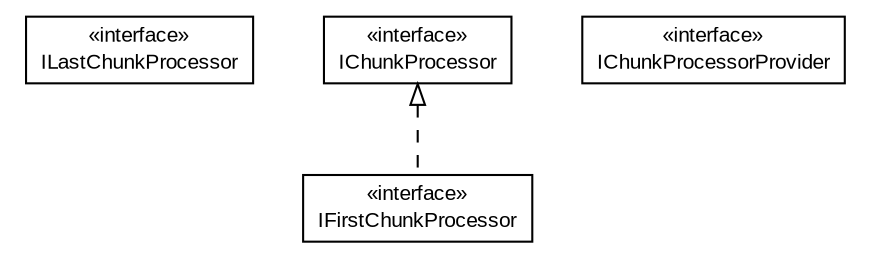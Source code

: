 #!/usr/local/bin/dot
#
# Class diagram 
# Generated by UMLGraph version R5_6-24-gf6e263 (http://www.umlgraph.org/)
#

digraph G {
	edge [fontname="arial",fontsize=10,labelfontname="arial",labelfontsize=10];
	node [fontname="arial",fontsize=10,shape=plaintext];
	nodesep=0.25;
	ranksep=0.5;
	// edu.arizona.biosemantics.semanticmarkup.ling.extract.ILastChunkProcessor
	c5449 [label=<<table title="edu.arizona.biosemantics.semanticmarkup.ling.extract.ILastChunkProcessor" border="0" cellborder="1" cellspacing="0" cellpadding="2" port="p" href="./ILastChunkProcessor.html">
		<tr><td><table border="0" cellspacing="0" cellpadding="1">
<tr><td align="center" balign="center"> &#171;interface&#187; </td></tr>
<tr><td align="center" balign="center"> ILastChunkProcessor </td></tr>
		</table></td></tr>
		</table>>, URL="./ILastChunkProcessor.html", fontname="arial", fontcolor="black", fontsize=10.0];
	// edu.arizona.biosemantics.semanticmarkup.ling.extract.IFirstChunkProcessor
	c5450 [label=<<table title="edu.arizona.biosemantics.semanticmarkup.ling.extract.IFirstChunkProcessor" border="0" cellborder="1" cellspacing="0" cellpadding="2" port="p" href="./IFirstChunkProcessor.html">
		<tr><td><table border="0" cellspacing="0" cellpadding="1">
<tr><td align="center" balign="center"> &#171;interface&#187; </td></tr>
<tr><td align="center" balign="center"> IFirstChunkProcessor </td></tr>
		</table></td></tr>
		</table>>, URL="./IFirstChunkProcessor.html", fontname="arial", fontcolor="black", fontsize=10.0];
	// edu.arizona.biosemantics.semanticmarkup.ling.extract.IChunkProcessorProvider
	c5451 [label=<<table title="edu.arizona.biosemantics.semanticmarkup.ling.extract.IChunkProcessorProvider" border="0" cellborder="1" cellspacing="0" cellpadding="2" port="p" href="./IChunkProcessorProvider.html">
		<tr><td><table border="0" cellspacing="0" cellpadding="1">
<tr><td align="center" balign="center"> &#171;interface&#187; </td></tr>
<tr><td align="center" balign="center"> IChunkProcessorProvider </td></tr>
		</table></td></tr>
		</table>>, URL="./IChunkProcessorProvider.html", fontname="arial", fontcolor="black", fontsize=10.0];
	// edu.arizona.biosemantics.semanticmarkup.ling.extract.IChunkProcessor
	c5452 [label=<<table title="edu.arizona.biosemantics.semanticmarkup.ling.extract.IChunkProcessor" border="0" cellborder="1" cellspacing="0" cellpadding="2" port="p" href="./IChunkProcessor.html">
		<tr><td><table border="0" cellspacing="0" cellpadding="1">
<tr><td align="center" balign="center"> &#171;interface&#187; </td></tr>
<tr><td align="center" balign="center"> IChunkProcessor </td></tr>
		</table></td></tr>
		</table>>, URL="./IChunkProcessor.html", fontname="arial", fontcolor="black", fontsize=10.0];
	//edu.arizona.biosemantics.semanticmarkup.ling.extract.IFirstChunkProcessor implements edu.arizona.biosemantics.semanticmarkup.ling.extract.IChunkProcessor
	c5452:p -> c5450:p [dir=back,arrowtail=empty,style=dashed];
}

